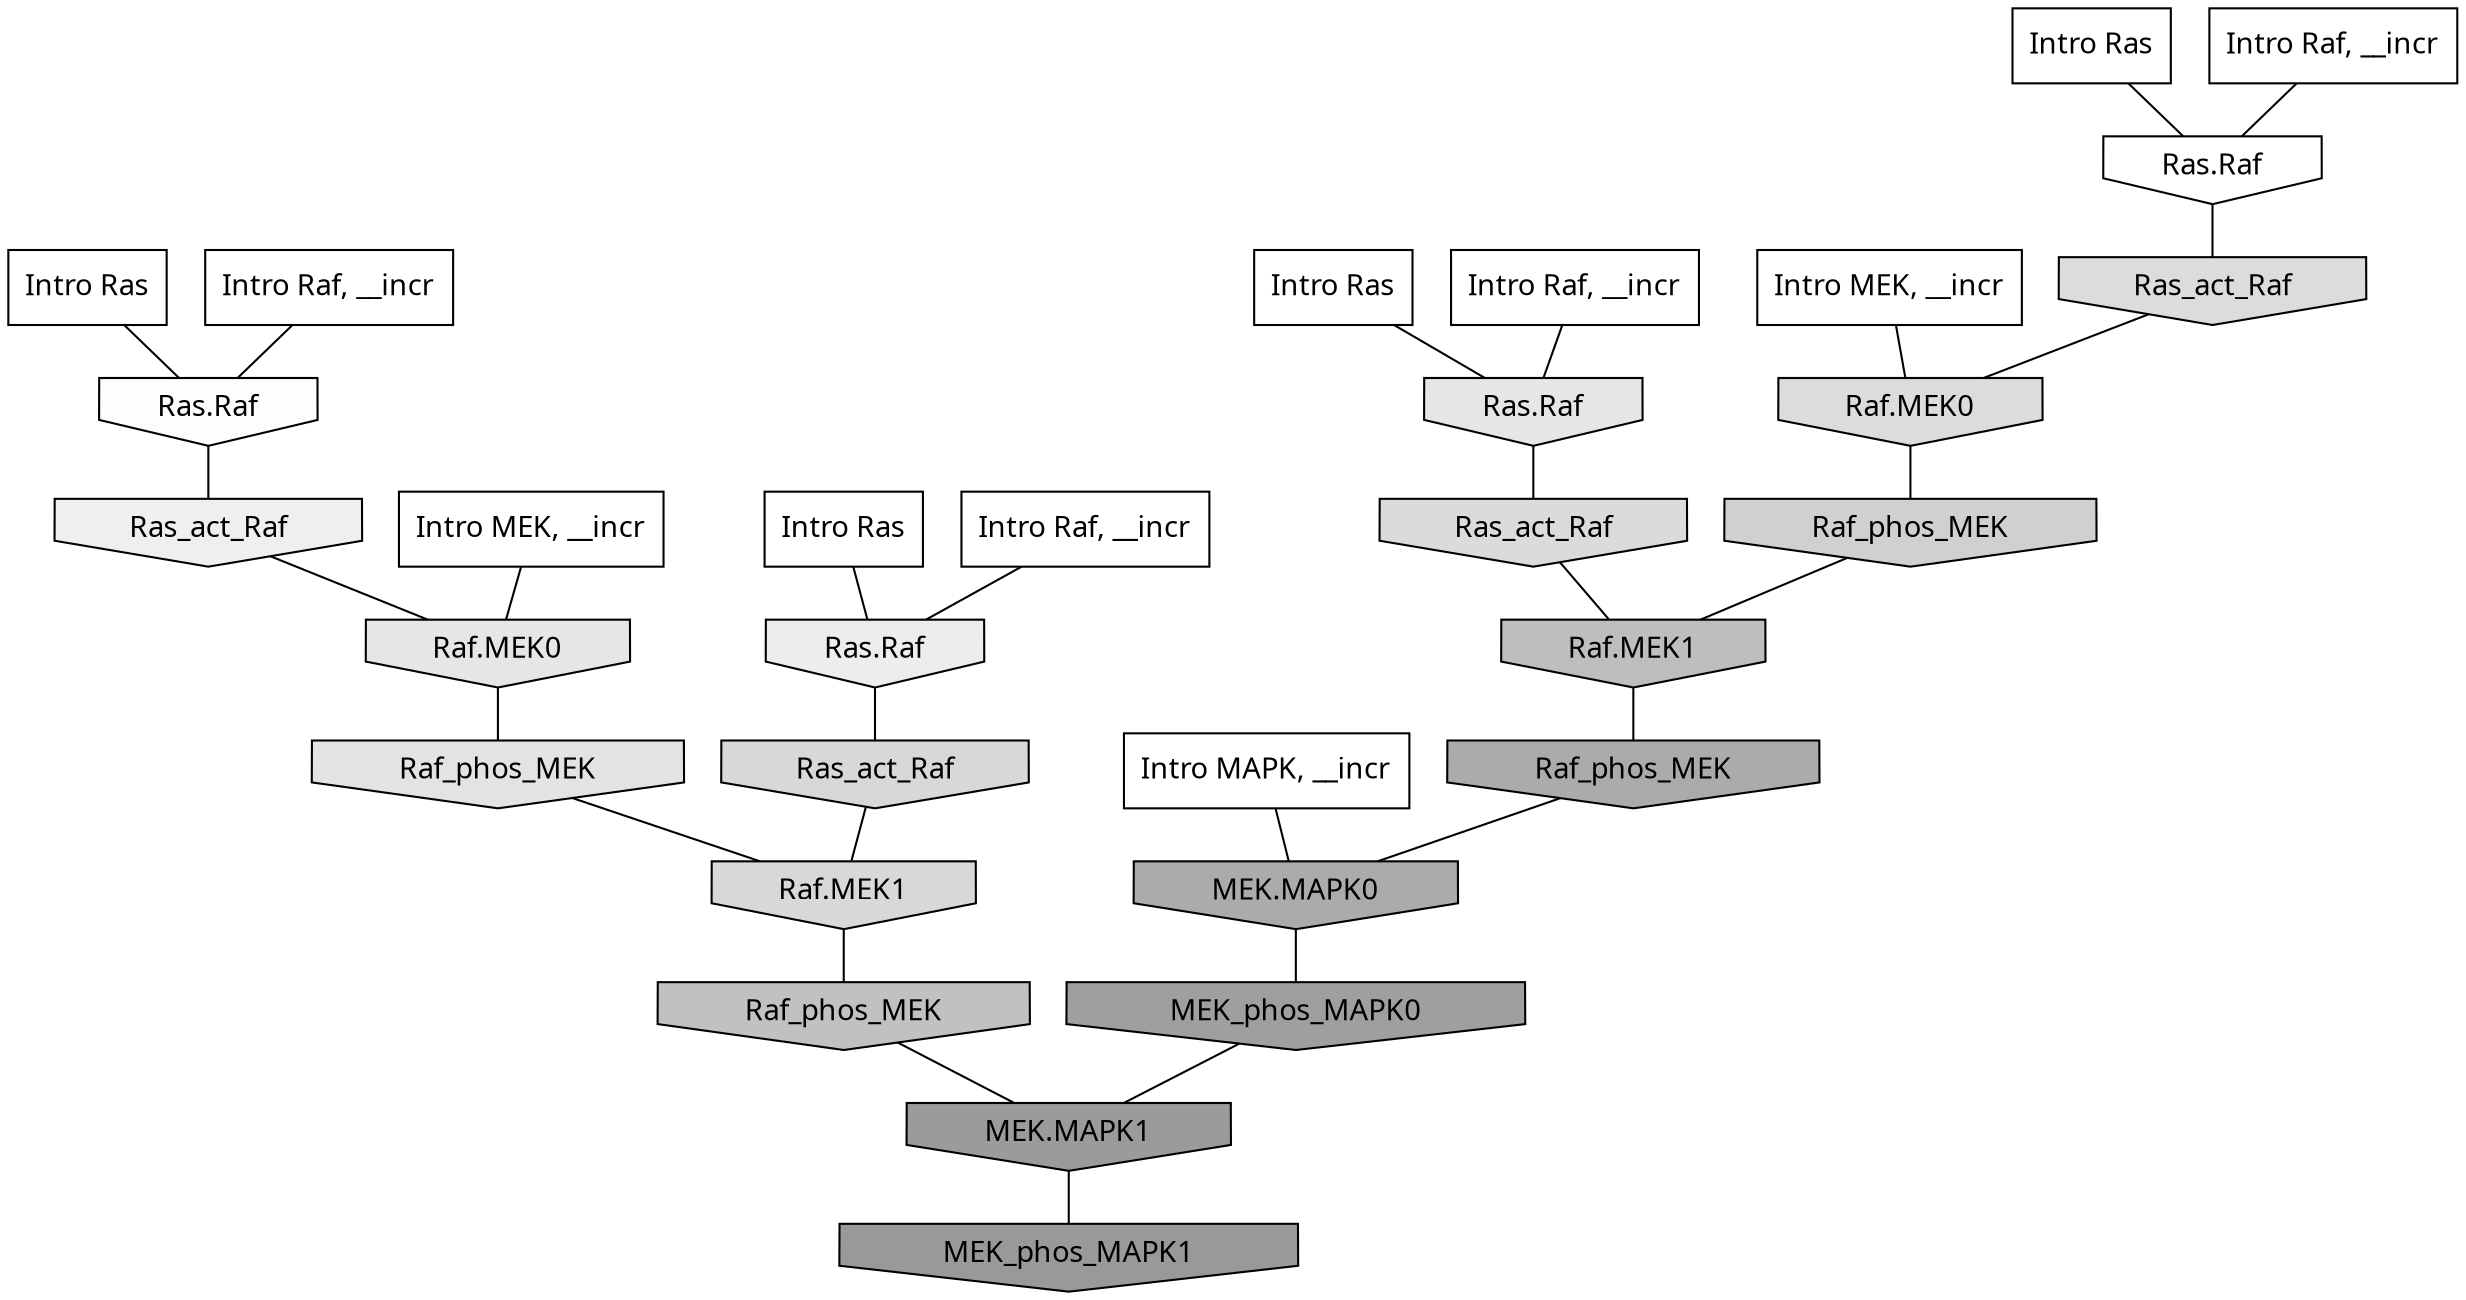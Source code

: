 digraph G{
  rankdir="TB";
  ranksep=0.30;
  node [fontname="CMU Serif"];
  edge [fontname="CMU Serif"];
  
  1 [label="Intro Ras", shape=rectangle, style=filled, fillcolor="0.000 0.000 1.000"]
  
  31 [label="Intro Ras", shape=rectangle, style=filled, fillcolor="0.000 0.000 1.000"]
  
  35 [label="Intro Ras", shape=rectangle, style=filled, fillcolor="0.000 0.000 1.000"]
  
  83 [label="Intro Ras", shape=rectangle, style=filled, fillcolor="0.000 0.000 1.000"]
  
  150 [label="Intro Raf, __incr", shape=rectangle, style=filled, fillcolor="0.000 0.000 1.000"]
  
  192 [label="Intro Raf, __incr", shape=rectangle, style=filled, fillcolor="0.000 0.000 1.000"]
  
  613 [label="Intro Raf, __incr", shape=rectangle, style=filled, fillcolor="0.000 0.000 1.000"]
  
  888 [label="Intro Raf, __incr", shape=rectangle, style=filled, fillcolor="0.000 0.000 1.000"]
  
  1216 [label="Intro MEK, __incr", shape=rectangle, style=filled, fillcolor="0.000 0.000 1.000"]
  
  1259 [label="Intro MEK, __incr", shape=rectangle, style=filled, fillcolor="0.000 0.000 1.000"]
  
  2577 [label="Intro MAPK, __incr", shape=rectangle, style=filled, fillcolor="0.000 0.000 1.000"]
  
  3202 [label="Ras.Raf", shape=invhouse, style=filled, fillcolor="0.000 0.000 1.000"]
  
  3370 [label="Ras.Raf", shape=invhouse, style=filled, fillcolor="0.000 0.000 0.990"]
  
  3858 [label="Ras_act_Raf", shape=invhouse, style=filled, fillcolor="0.000 0.000 0.934"]
  
  3958 [label="Ras.Raf", shape=invhouse, style=filled, fillcolor="0.000 0.000 0.927"]
  
  4322 [label="Raf.MEK0", shape=invhouse, style=filled, fillcolor="0.000 0.000 0.900"]
  
  4345 [label="Ras.Raf", shape=invhouse, style=filled, fillcolor="0.000 0.000 0.900"]
  
  4534 [label="Raf_phos_MEK", shape=invhouse, style=filled, fillcolor="0.000 0.000 0.888"]
  
  4942 [label="Ras_act_Raf", shape=invhouse, style=filled, fillcolor="0.000 0.000 0.863"]
  
  4944 [label="Raf.MEK0", shape=invhouse, style=filled, fillcolor="0.000 0.000 0.863"]
  
  4992 [label="Ras_act_Raf", shape=invhouse, style=filled, fillcolor="0.000 0.000 0.859"]
  
  5210 [label="Ras_act_Raf", shape=invhouse, style=filled, fillcolor="0.000 0.000 0.846"]
  
  5213 [label="Raf.MEK1", shape=invhouse, style=filled, fillcolor="0.000 0.000 0.846"]
  
  5781 [label="Raf_phos_MEK", shape=invhouse, style=filled, fillcolor="0.000 0.000 0.814"]
  
  7098 [label="Raf_phos_MEK", shape=invhouse, style=filled, fillcolor="0.000 0.000 0.757"]
  
  7463 [label="Raf.MEK1", shape=invhouse, style=filled, fillcolor="0.000 0.000 0.746"]
  
  10295 [label="Raf_phos_MEK", shape=invhouse, style=filled, fillcolor="0.000 0.000 0.669"]
  
  10299 [label="MEK.MAPK0", shape=invhouse, style=filled, fillcolor="0.000 0.000 0.669"]
  
  12887 [label="MEK_phos_MAPK0", shape=invhouse, style=filled, fillcolor="0.000 0.000 0.622"]
  
  13740 [label="MEK.MAPK1", shape=invhouse, style=filled, fillcolor="0.000 0.000 0.608"]
  
  14360 [label="MEK_phos_MAPK1", shape=invhouse, style=filled, fillcolor="0.000 0.000 0.600"]
  
  
  13740 -> 14360 [dir=none, color="0.000 0.000 0.000"] 
  12887 -> 13740 [dir=none, color="0.000 0.000 0.000"] 
  10299 -> 12887 [dir=none, color="0.000 0.000 0.000"] 
  10295 -> 10299 [dir=none, color="0.000 0.000 0.000"] 
  7463 -> 10295 [dir=none, color="0.000 0.000 0.000"] 
  7098 -> 13740 [dir=none, color="0.000 0.000 0.000"] 
  5781 -> 7463 [dir=none, color="0.000 0.000 0.000"] 
  5213 -> 7098 [dir=none, color="0.000 0.000 0.000"] 
  5210 -> 5213 [dir=none, color="0.000 0.000 0.000"] 
  4992 -> 7463 [dir=none, color="0.000 0.000 0.000"] 
  4944 -> 5781 [dir=none, color="0.000 0.000 0.000"] 
  4942 -> 4944 [dir=none, color="0.000 0.000 0.000"] 
  4534 -> 5213 [dir=none, color="0.000 0.000 0.000"] 
  4345 -> 4992 [dir=none, color="0.000 0.000 0.000"] 
  4322 -> 4534 [dir=none, color="0.000 0.000 0.000"] 
  3958 -> 5210 [dir=none, color="0.000 0.000 0.000"] 
  3858 -> 4322 [dir=none, color="0.000 0.000 0.000"] 
  3370 -> 3858 [dir=none, color="0.000 0.000 0.000"] 
  3202 -> 4942 [dir=none, color="0.000 0.000 0.000"] 
  2577 -> 10299 [dir=none, color="0.000 0.000 0.000"] 
  1259 -> 4322 [dir=none, color="0.000 0.000 0.000"] 
  1216 -> 4944 [dir=none, color="0.000 0.000 0.000"] 
  888 -> 3370 [dir=none, color="0.000 0.000 0.000"] 
  613 -> 3202 [dir=none, color="0.000 0.000 0.000"] 
  192 -> 4345 [dir=none, color="0.000 0.000 0.000"] 
  150 -> 3958 [dir=none, color="0.000 0.000 0.000"] 
  83 -> 3958 [dir=none, color="0.000 0.000 0.000"] 
  35 -> 3202 [dir=none, color="0.000 0.000 0.000"] 
  31 -> 4345 [dir=none, color="0.000 0.000 0.000"] 
  1 -> 3370 [dir=none, color="0.000 0.000 0.000"] 
  
  }
